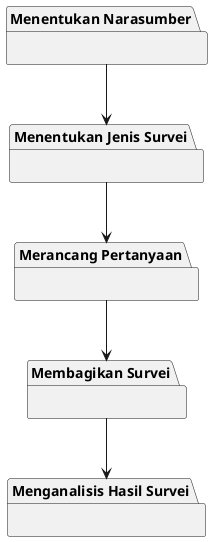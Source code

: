 @startuml

package "Menentukan Narasumber" as Populasi {

}

package "Menentukan Jenis Survei" as JenisSurvei {
 
}

package "Merancang Pertanyaan" as Merancang {
    
}

package "Membagikan Survei" as Membagikan {
    
}

package "Menganalisis Hasil Survei" as Menganalisis {
    
}

Populasi -down-> JenisSurvei
JenisSurvei -down-> Merancang
Merancang -down-> Membagikan
Membagikan -down-> Menganalisis

@enduml
